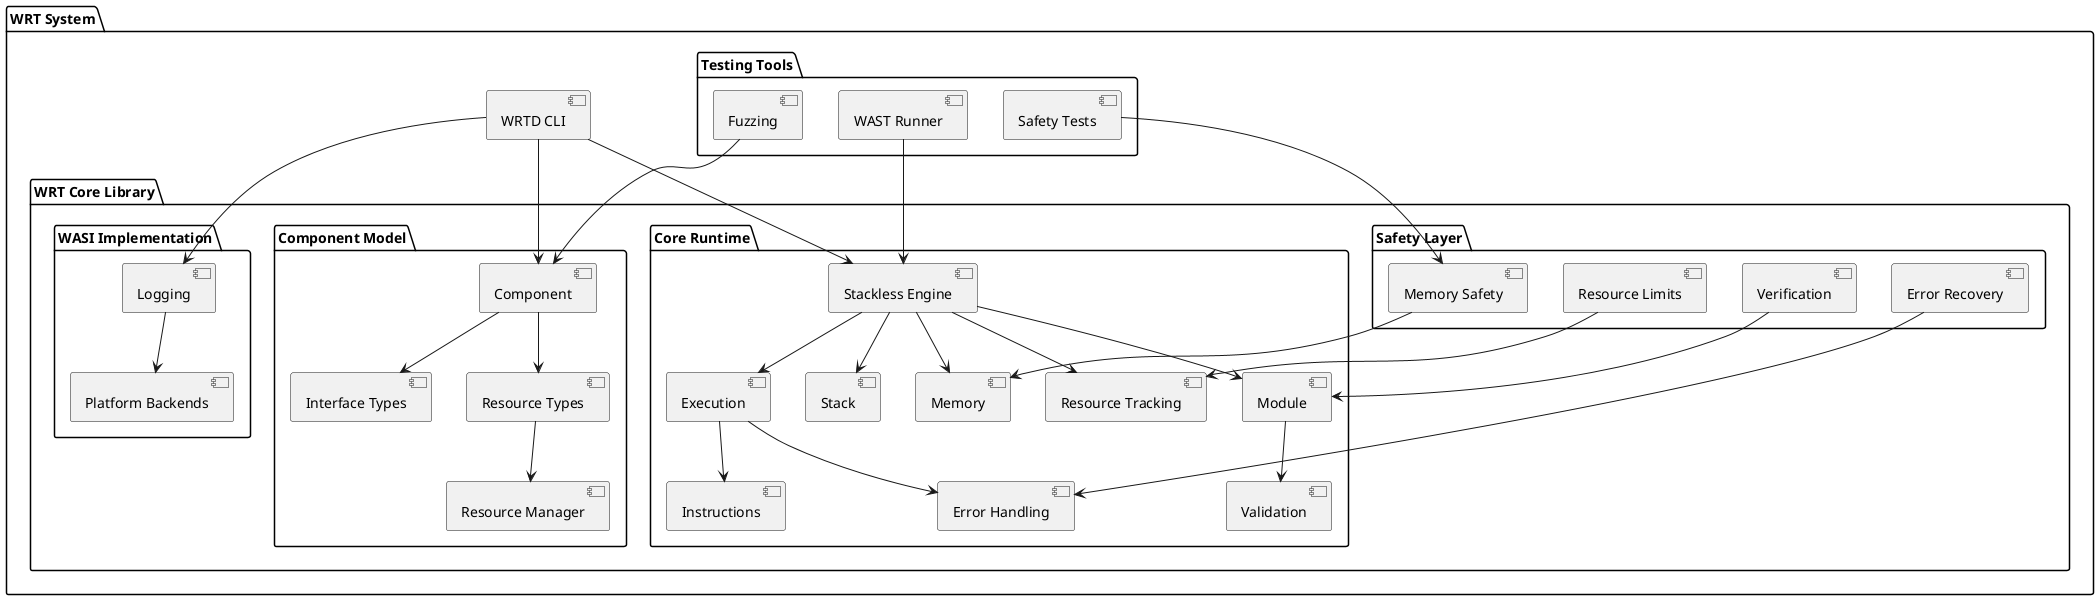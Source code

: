 @startuml
' Fix potential syntax issues by simplifying the file

package "WRT System" {
  [WRTD CLI] as CLI

  package "WRT Core Library" {
    package "Core Runtime" {
      [Stackless Engine] as StacklessEngine
      [Module] as Module 
      [Memory] as Memory
      [Stack] as Stack
      [Instructions] as Instructions
      [Validation] as Validation
      [Execution] as Execution
      [Resource Tracking] as ResTrack
      [Error Handling] as ErrorHandling
      
      StacklessEngine --> Module
      StacklessEngine --> Memory
      StacklessEngine --> Stack
      StacklessEngine --> Execution
      StacklessEngine --> ResTrack

      Execution --> Instructions
      Module --> Validation
      Execution --> ErrorHandling
    }
    
    package "Component Model" {
      [Component] as Component
      [Interface Types] as InterfaceTypes
      [Resource Types] as ResourceTypes
      [Resource Manager] as ResourceManager
      
      Component --> InterfaceTypes
      Component --> ResourceTypes
      ResourceTypes --> ResourceManager
    }
    
    package "Safety Layer" {
      [Memory Safety] as MemSafety
      [Resource Limits] as ResLimits
      [Verification] as Verify
      [Error Recovery] as Recovery
      
      MemSafety --> Memory
      ResLimits --> ResTrack
      Verify --> Module
      Recovery --> ErrorHandling
    }
    
    package "WASI Implementation" {
      [Logging] as Logging
      [Platform Backends] as Backends
      
      Logging --> Backends
    }
  }
  
  package "Testing Tools" {
    [WAST Runner] as WASTRunner
    [Safety Tests] as SafetyTests
    [Fuzzing] as Fuzzing
    
    WASTRunner --> StacklessEngine
    SafetyTests --> MemSafety
    Fuzzing --> Component
  }
  
  CLI --> StacklessEngine
  CLI --> Component
  CLI --> Logging
}

@enduml
